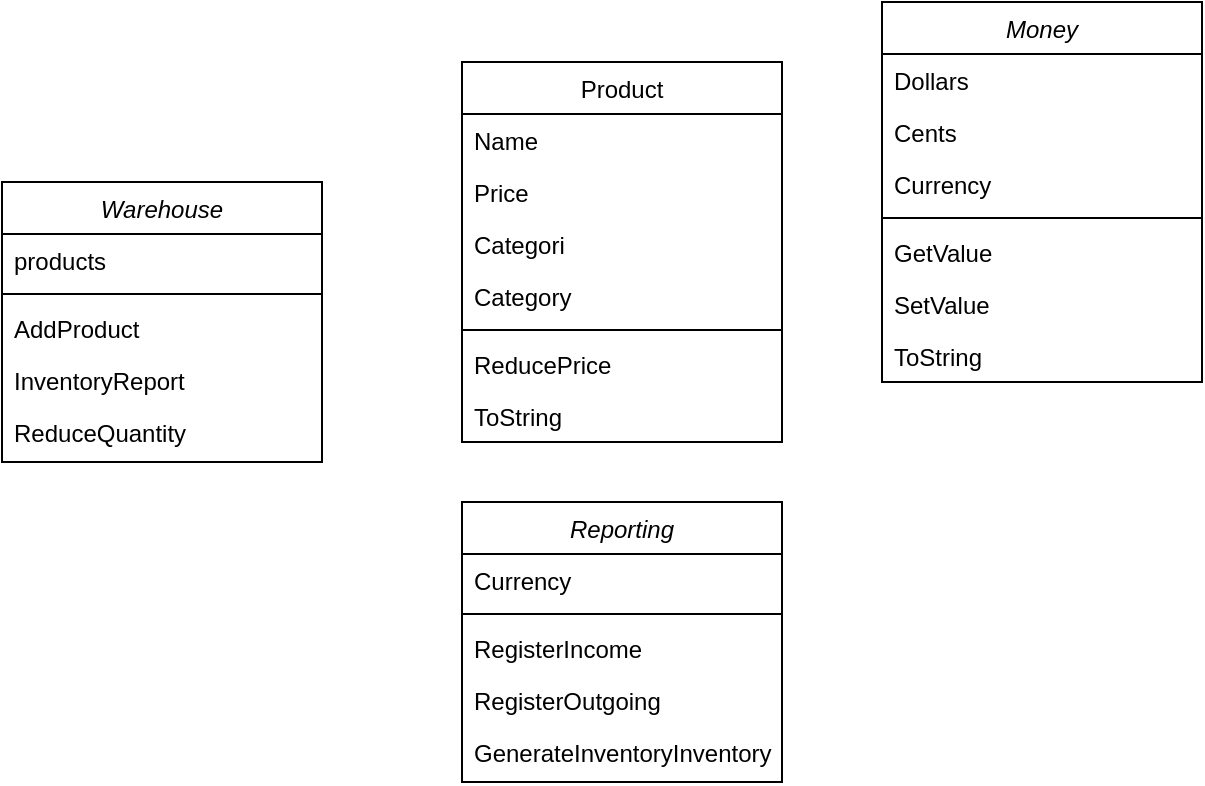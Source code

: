 <mxfile version="24.4.13" type="device">
  <diagram id="C5RBs43oDa-KdzZeNtuy" name="Page-1">
    <mxGraphModel dx="748" dy="865" grid="1" gridSize="10" guides="1" tooltips="1" connect="1" arrows="1" fold="1" page="1" pageScale="1" pageWidth="827" pageHeight="1169" math="0" shadow="0">
      <root>
        <mxCell id="WIyWlLk6GJQsqaUBKTNV-0" />
        <mxCell id="WIyWlLk6GJQsqaUBKTNV-1" parent="WIyWlLk6GJQsqaUBKTNV-0" />
        <mxCell id="FhYnVwNlS36CtkSXw5a_-1" value="Money" style="swimlane;fontStyle=2;align=center;verticalAlign=top;childLayout=stackLayout;horizontal=1;startSize=26;horizontalStack=0;resizeParent=1;resizeLast=0;collapsible=1;marginBottom=0;rounded=0;shadow=0;strokeWidth=1;" vertex="1" parent="WIyWlLk6GJQsqaUBKTNV-1">
          <mxGeometry x="600" y="140" width="160" height="190" as="geometry">
            <mxRectangle x="230" y="140" width="160" height="26" as="alternateBounds" />
          </mxGeometry>
        </mxCell>
        <mxCell id="FhYnVwNlS36CtkSXw5a_-2" value="Dollars" style="text;align=left;verticalAlign=top;spacingLeft=4;spacingRight=4;overflow=hidden;rotatable=0;points=[[0,0.5],[1,0.5]];portConstraint=eastwest;" vertex="1" parent="FhYnVwNlS36CtkSXw5a_-1">
          <mxGeometry y="26" width="160" height="26" as="geometry" />
        </mxCell>
        <mxCell id="FhYnVwNlS36CtkSXw5a_-3" value="Cents" style="text;align=left;verticalAlign=top;spacingLeft=4;spacingRight=4;overflow=hidden;rotatable=0;points=[[0,0.5],[1,0.5]];portConstraint=eastwest;rounded=0;shadow=0;html=0;" vertex="1" parent="FhYnVwNlS36CtkSXw5a_-1">
          <mxGeometry y="52" width="160" height="26" as="geometry" />
        </mxCell>
        <mxCell id="FhYnVwNlS36CtkSXw5a_-4" value="Currency" style="text;align=left;verticalAlign=top;spacingLeft=4;spacingRight=4;overflow=hidden;rotatable=0;points=[[0,0.5],[1,0.5]];portConstraint=eastwest;rounded=0;shadow=0;html=0;" vertex="1" parent="FhYnVwNlS36CtkSXw5a_-1">
          <mxGeometry y="78" width="160" height="26" as="geometry" />
        </mxCell>
        <mxCell id="FhYnVwNlS36CtkSXw5a_-5" value="" style="line;html=1;strokeWidth=1;align=left;verticalAlign=middle;spacingTop=-1;spacingLeft=3;spacingRight=3;rotatable=0;labelPosition=right;points=[];portConstraint=eastwest;" vertex="1" parent="FhYnVwNlS36CtkSXw5a_-1">
          <mxGeometry y="104" width="160" height="8" as="geometry" />
        </mxCell>
        <mxCell id="FhYnVwNlS36CtkSXw5a_-6" value="GetValue" style="text;align=left;verticalAlign=top;spacingLeft=4;spacingRight=4;overflow=hidden;rotatable=0;points=[[0,0.5],[1,0.5]];portConstraint=eastwest;" vertex="1" parent="FhYnVwNlS36CtkSXw5a_-1">
          <mxGeometry y="112" width="160" height="26" as="geometry" />
        </mxCell>
        <mxCell id="FhYnVwNlS36CtkSXw5a_-7" value="SetValue" style="text;align=left;verticalAlign=top;spacingLeft=4;spacingRight=4;overflow=hidden;rotatable=0;points=[[0,0.5],[1,0.5]];portConstraint=eastwest;" vertex="1" parent="FhYnVwNlS36CtkSXw5a_-1">
          <mxGeometry y="138" width="160" height="26" as="geometry" />
        </mxCell>
        <mxCell id="FhYnVwNlS36CtkSXw5a_-8" value="ToString" style="text;align=left;verticalAlign=top;spacingLeft=4;spacingRight=4;overflow=hidden;rotatable=0;points=[[0,0.5],[1,0.5]];portConstraint=eastwest;" vertex="1" parent="FhYnVwNlS36CtkSXw5a_-1">
          <mxGeometry y="164" width="160" height="26" as="geometry" />
        </mxCell>
        <mxCell id="FhYnVwNlS36CtkSXw5a_-10" value="Product" style="swimlane;fontStyle=0;align=center;verticalAlign=top;childLayout=stackLayout;horizontal=1;startSize=26;horizontalStack=0;resizeParent=1;resizeLast=0;collapsible=1;marginBottom=0;rounded=0;shadow=0;strokeWidth=1;" vertex="1" parent="WIyWlLk6GJQsqaUBKTNV-1">
          <mxGeometry x="390" y="170" width="160" height="190" as="geometry">
            <mxRectangle x="130" y="380" width="160" height="26" as="alternateBounds" />
          </mxGeometry>
        </mxCell>
        <mxCell id="FhYnVwNlS36CtkSXw5a_-11" value="Name" style="text;align=left;verticalAlign=top;spacingLeft=4;spacingRight=4;overflow=hidden;rotatable=0;points=[[0,0.5],[1,0.5]];portConstraint=eastwest;" vertex="1" parent="FhYnVwNlS36CtkSXw5a_-10">
          <mxGeometry y="26" width="160" height="26" as="geometry" />
        </mxCell>
        <mxCell id="FhYnVwNlS36CtkSXw5a_-12" value="Price" style="text;align=left;verticalAlign=top;spacingLeft=4;spacingRight=4;overflow=hidden;rotatable=0;points=[[0,0.5],[1,0.5]];portConstraint=eastwest;rounded=0;shadow=0;html=0;" vertex="1" parent="FhYnVwNlS36CtkSXw5a_-10">
          <mxGeometry y="52" width="160" height="26" as="geometry" />
        </mxCell>
        <mxCell id="FhYnVwNlS36CtkSXw5a_-13" value="Categori" style="text;align=left;verticalAlign=top;spacingLeft=4;spacingRight=4;overflow=hidden;rotatable=0;points=[[0,0.5],[1,0.5]];portConstraint=eastwest;" vertex="1" parent="FhYnVwNlS36CtkSXw5a_-10">
          <mxGeometry y="78" width="160" height="26" as="geometry" />
        </mxCell>
        <mxCell id="FhYnVwNlS36CtkSXw5a_-14" value="Category" style="text;align=left;verticalAlign=top;spacingLeft=4;spacingRight=4;overflow=hidden;rotatable=0;points=[[0,0.5],[1,0.5]];portConstraint=eastwest;" vertex="1" parent="FhYnVwNlS36CtkSXw5a_-10">
          <mxGeometry y="104" width="160" height="26" as="geometry" />
        </mxCell>
        <mxCell id="FhYnVwNlS36CtkSXw5a_-15" value="" style="line;html=1;strokeWidth=1;align=left;verticalAlign=middle;spacingTop=-1;spacingLeft=3;spacingRight=3;rotatable=0;labelPosition=right;points=[];portConstraint=eastwest;" vertex="1" parent="FhYnVwNlS36CtkSXw5a_-10">
          <mxGeometry y="130" width="160" height="8" as="geometry" />
        </mxCell>
        <mxCell id="FhYnVwNlS36CtkSXw5a_-16" value="ReducePrice" style="text;align=left;verticalAlign=top;spacingLeft=4;spacingRight=4;overflow=hidden;rotatable=0;points=[[0,0.5],[1,0.5]];portConstraint=eastwest;" vertex="1" parent="FhYnVwNlS36CtkSXw5a_-10">
          <mxGeometry y="138" width="160" height="26" as="geometry" />
        </mxCell>
        <mxCell id="FhYnVwNlS36CtkSXw5a_-17" value="ToString" style="text;align=left;verticalAlign=top;spacingLeft=4;spacingRight=4;overflow=hidden;rotatable=0;points=[[0,0.5],[1,0.5]];portConstraint=eastwest;" vertex="1" parent="FhYnVwNlS36CtkSXw5a_-10">
          <mxGeometry y="164" width="160" height="26" as="geometry" />
        </mxCell>
        <mxCell id="FhYnVwNlS36CtkSXw5a_-19" value="Warehouse" style="swimlane;fontStyle=2;align=center;verticalAlign=top;childLayout=stackLayout;horizontal=1;startSize=26;horizontalStack=0;resizeParent=1;resizeLast=0;collapsible=1;marginBottom=0;rounded=0;shadow=0;strokeWidth=1;" vertex="1" parent="WIyWlLk6GJQsqaUBKTNV-1">
          <mxGeometry x="160" y="230" width="160" height="140" as="geometry">
            <mxRectangle x="230" y="140" width="160" height="26" as="alternateBounds" />
          </mxGeometry>
        </mxCell>
        <mxCell id="FhYnVwNlS36CtkSXw5a_-20" value="products" style="text;align=left;verticalAlign=top;spacingLeft=4;spacingRight=4;overflow=hidden;rotatable=0;points=[[0,0.5],[1,0.5]];portConstraint=eastwest;" vertex="1" parent="FhYnVwNlS36CtkSXw5a_-19">
          <mxGeometry y="26" width="160" height="26" as="geometry" />
        </mxCell>
        <mxCell id="FhYnVwNlS36CtkSXw5a_-21" value="" style="line;html=1;strokeWidth=1;align=left;verticalAlign=middle;spacingTop=-1;spacingLeft=3;spacingRight=3;rotatable=0;labelPosition=right;points=[];portConstraint=eastwest;" vertex="1" parent="FhYnVwNlS36CtkSXw5a_-19">
          <mxGeometry y="52" width="160" height="8" as="geometry" />
        </mxCell>
        <mxCell id="FhYnVwNlS36CtkSXw5a_-22" value="AddProduct" style="text;align=left;verticalAlign=top;spacingLeft=4;spacingRight=4;overflow=hidden;rotatable=0;points=[[0,0.5],[1,0.5]];portConstraint=eastwest;" vertex="1" parent="FhYnVwNlS36CtkSXw5a_-19">
          <mxGeometry y="60" width="160" height="26" as="geometry" />
        </mxCell>
        <mxCell id="FhYnVwNlS36CtkSXw5a_-23" value="InventoryReport" style="text;align=left;verticalAlign=top;spacingLeft=4;spacingRight=4;overflow=hidden;rotatable=0;points=[[0,0.5],[1,0.5]];portConstraint=eastwest;" vertex="1" parent="FhYnVwNlS36CtkSXw5a_-19">
          <mxGeometry y="86" width="160" height="26" as="geometry" />
        </mxCell>
        <mxCell id="FhYnVwNlS36CtkSXw5a_-24" value="ReduceQuantity" style="text;align=left;verticalAlign=top;spacingLeft=4;spacingRight=4;overflow=hidden;rotatable=0;points=[[0,0.5],[1,0.5]];portConstraint=eastwest;" vertex="1" parent="FhYnVwNlS36CtkSXw5a_-19">
          <mxGeometry y="112" width="160" height="26" as="geometry" />
        </mxCell>
        <mxCell id="FhYnVwNlS36CtkSXw5a_-25" value="Reporting" style="swimlane;fontStyle=2;align=center;verticalAlign=top;childLayout=stackLayout;horizontal=1;startSize=26;horizontalStack=0;resizeParent=1;resizeLast=0;collapsible=1;marginBottom=0;rounded=0;shadow=0;strokeWidth=1;" vertex="1" parent="WIyWlLk6GJQsqaUBKTNV-1">
          <mxGeometry x="390" y="390" width="160" height="140" as="geometry">
            <mxRectangle x="230" y="140" width="160" height="26" as="alternateBounds" />
          </mxGeometry>
        </mxCell>
        <mxCell id="FhYnVwNlS36CtkSXw5a_-26" value="Currency" style="text;align=left;verticalAlign=top;spacingLeft=4;spacingRight=4;overflow=hidden;rotatable=0;points=[[0,0.5],[1,0.5]];portConstraint=eastwest;rounded=0;shadow=0;html=0;" vertex="1" parent="FhYnVwNlS36CtkSXw5a_-25">
          <mxGeometry y="26" width="160" height="26" as="geometry" />
        </mxCell>
        <mxCell id="FhYnVwNlS36CtkSXw5a_-27" value="" style="line;html=1;strokeWidth=1;align=left;verticalAlign=middle;spacingTop=-1;spacingLeft=3;spacingRight=3;rotatable=0;labelPosition=right;points=[];portConstraint=eastwest;" vertex="1" parent="FhYnVwNlS36CtkSXw5a_-25">
          <mxGeometry y="52" width="160" height="8" as="geometry" />
        </mxCell>
        <mxCell id="FhYnVwNlS36CtkSXw5a_-28" value="RegisterIncome" style="text;align=left;verticalAlign=top;spacingLeft=4;spacingRight=4;overflow=hidden;rotatable=0;points=[[0,0.5],[1,0.5]];portConstraint=eastwest;" vertex="1" parent="FhYnVwNlS36CtkSXw5a_-25">
          <mxGeometry y="60" width="160" height="26" as="geometry" />
        </mxCell>
        <mxCell id="FhYnVwNlS36CtkSXw5a_-29" value="RegisterOutgoing" style="text;align=left;verticalAlign=top;spacingLeft=4;spacingRight=4;overflow=hidden;rotatable=0;points=[[0,0.5],[1,0.5]];portConstraint=eastwest;" vertex="1" parent="FhYnVwNlS36CtkSXw5a_-25">
          <mxGeometry y="86" width="160" height="26" as="geometry" />
        </mxCell>
        <mxCell id="FhYnVwNlS36CtkSXw5a_-30" value="GenerateInventoryInventory" style="text;align=left;verticalAlign=top;spacingLeft=4;spacingRight=4;overflow=hidden;rotatable=0;points=[[0,0.5],[1,0.5]];portConstraint=eastwest;" vertex="1" parent="FhYnVwNlS36CtkSXw5a_-25">
          <mxGeometry y="112" width="160" height="26" as="geometry" />
        </mxCell>
      </root>
    </mxGraphModel>
  </diagram>
</mxfile>
